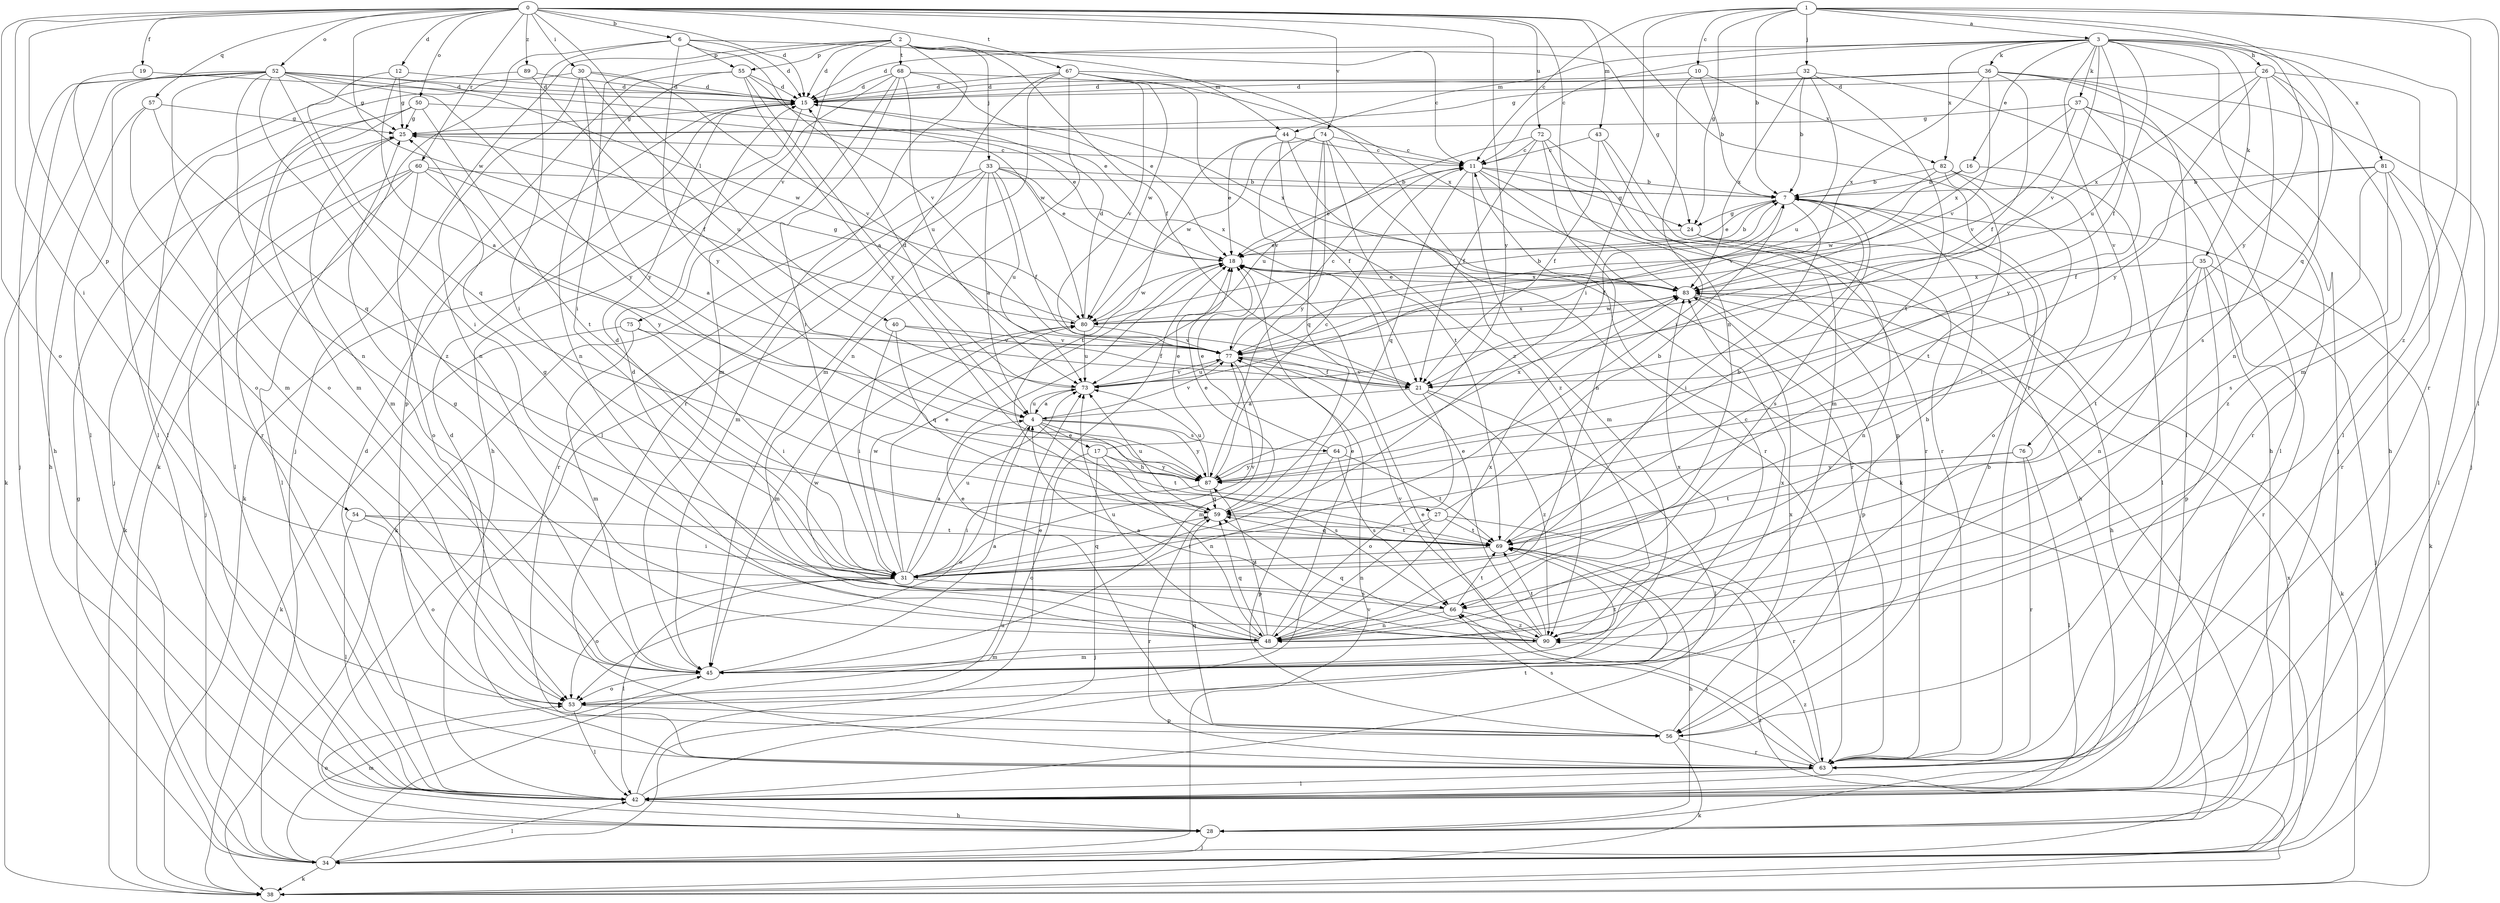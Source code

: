strict digraph  {
0;
1;
2;
3;
4;
6;
7;
10;
11;
12;
15;
16;
17;
18;
19;
21;
24;
25;
26;
27;
28;
30;
31;
32;
33;
34;
35;
36;
37;
38;
40;
42;
43;
44;
45;
48;
50;
52;
53;
54;
55;
56;
57;
59;
60;
63;
64;
66;
67;
68;
69;
72;
73;
74;
75;
76;
77;
80;
81;
82;
83;
87;
89;
90;
0 -> 6  [label=b];
0 -> 12  [label=d];
0 -> 15  [label=d];
0 -> 19  [label=f];
0 -> 30  [label=i];
0 -> 31  [label=i];
0 -> 40  [label=l];
0 -> 43  [label=m];
0 -> 48  [label=n];
0 -> 50  [label=o];
0 -> 52  [label=o];
0 -> 53  [label=o];
0 -> 54  [label=p];
0 -> 57  [label=q];
0 -> 60  [label=r];
0 -> 63  [label=r];
0 -> 67  [label=t];
0 -> 72  [label=u];
0 -> 74  [label=v];
0 -> 80  [label=w];
0 -> 87  [label=y];
0 -> 89  [label=z];
1 -> 3  [label=a];
1 -> 7  [label=b];
1 -> 10  [label=c];
1 -> 11  [label=c];
1 -> 24  [label=g];
1 -> 31  [label=i];
1 -> 32  [label=j];
1 -> 42  [label=l];
1 -> 59  [label=q];
1 -> 63  [label=r];
1 -> 87  [label=y];
2 -> 11  [label=c];
2 -> 15  [label=d];
2 -> 21  [label=f];
2 -> 24  [label=g];
2 -> 31  [label=i];
2 -> 33  [label=j];
2 -> 34  [label=j];
2 -> 55  [label=p];
2 -> 63  [label=r];
2 -> 68  [label=t];
2 -> 75  [label=v];
3 -> 11  [label=c];
3 -> 15  [label=d];
3 -> 16  [label=e];
3 -> 21  [label=f];
3 -> 26  [label=h];
3 -> 34  [label=j];
3 -> 35  [label=k];
3 -> 36  [label=k];
3 -> 37  [label=k];
3 -> 44  [label=m];
3 -> 73  [label=u];
3 -> 76  [label=v];
3 -> 77  [label=v];
3 -> 81  [label=x];
3 -> 82  [label=x];
3 -> 90  [label=z];
4 -> 17  [label=e];
4 -> 27  [label=h];
4 -> 53  [label=o];
4 -> 64  [label=s];
4 -> 69  [label=t];
4 -> 73  [label=u];
4 -> 77  [label=v];
4 -> 87  [label=y];
6 -> 15  [label=d];
6 -> 31  [label=i];
6 -> 38  [label=k];
6 -> 44  [label=m];
6 -> 55  [label=p];
6 -> 77  [label=v];
6 -> 87  [label=y];
7 -> 18  [label=e];
7 -> 21  [label=f];
7 -> 24  [label=g];
7 -> 31  [label=i];
7 -> 38  [label=k];
7 -> 66  [label=s];
10 -> 7  [label=b];
10 -> 15  [label=d];
10 -> 31  [label=i];
10 -> 82  [label=x];
11 -> 7  [label=b];
11 -> 18  [label=e];
11 -> 24  [label=g];
11 -> 28  [label=h];
11 -> 45  [label=m];
11 -> 59  [label=q];
11 -> 63  [label=r];
12 -> 4  [label=a];
12 -> 15  [label=d];
12 -> 25  [label=g];
12 -> 59  [label=q];
15 -> 25  [label=g];
15 -> 38  [label=k];
15 -> 83  [label=x];
16 -> 7  [label=b];
16 -> 42  [label=l];
16 -> 80  [label=w];
17 -> 18  [label=e];
17 -> 34  [label=j];
17 -> 48  [label=n];
17 -> 53  [label=o];
17 -> 66  [label=s];
17 -> 87  [label=y];
18 -> 7  [label=b];
18 -> 80  [label=w];
18 -> 83  [label=x];
19 -> 15  [label=d];
19 -> 53  [label=o];
21 -> 4  [label=a];
21 -> 42  [label=l];
21 -> 53  [label=o];
21 -> 77  [label=v];
21 -> 90  [label=z];
24 -> 18  [label=e];
24 -> 28  [label=h];
24 -> 48  [label=n];
25 -> 11  [label=c];
25 -> 42  [label=l];
25 -> 45  [label=m];
26 -> 15  [label=d];
26 -> 42  [label=l];
26 -> 45  [label=m];
26 -> 48  [label=n];
26 -> 66  [label=s];
26 -> 83  [label=x];
26 -> 87  [label=y];
27 -> 7  [label=b];
27 -> 31  [label=i];
27 -> 48  [label=n];
27 -> 63  [label=r];
27 -> 69  [label=t];
28 -> 34  [label=j];
28 -> 53  [label=o];
30 -> 15  [label=d];
30 -> 42  [label=l];
30 -> 48  [label=n];
30 -> 73  [label=u];
30 -> 77  [label=v];
30 -> 87  [label=y];
31 -> 4  [label=a];
31 -> 15  [label=d];
31 -> 18  [label=e];
31 -> 42  [label=l];
31 -> 53  [label=o];
31 -> 59  [label=q];
31 -> 66  [label=s];
31 -> 73  [label=u];
31 -> 77  [label=v];
31 -> 80  [label=w];
32 -> 7  [label=b];
32 -> 15  [label=d];
32 -> 28  [label=h];
32 -> 69  [label=t];
32 -> 73  [label=u];
32 -> 83  [label=x];
33 -> 4  [label=a];
33 -> 7  [label=b];
33 -> 18  [label=e];
33 -> 21  [label=f];
33 -> 38  [label=k];
33 -> 45  [label=m];
33 -> 63  [label=r];
33 -> 73  [label=u];
33 -> 83  [label=x];
34 -> 25  [label=g];
34 -> 38  [label=k];
34 -> 42  [label=l];
34 -> 45  [label=m];
34 -> 73  [label=u];
34 -> 77  [label=v];
34 -> 83  [label=x];
35 -> 34  [label=j];
35 -> 48  [label=n];
35 -> 56  [label=p];
35 -> 63  [label=r];
35 -> 69  [label=t];
35 -> 83  [label=x];
36 -> 15  [label=d];
36 -> 21  [label=f];
36 -> 25  [label=g];
36 -> 28  [label=h];
36 -> 34  [label=j];
36 -> 42  [label=l];
36 -> 77  [label=v];
36 -> 83  [label=x];
37 -> 25  [label=g];
37 -> 42  [label=l];
37 -> 63  [label=r];
37 -> 77  [label=v];
37 -> 83  [label=x];
37 -> 87  [label=y];
38 -> 69  [label=t];
40 -> 21  [label=f];
40 -> 31  [label=i];
40 -> 59  [label=q];
40 -> 77  [label=v];
42 -> 15  [label=d];
42 -> 18  [label=e];
42 -> 28  [label=h];
42 -> 69  [label=t];
43 -> 11  [label=c];
43 -> 21  [label=f];
43 -> 45  [label=m];
43 -> 63  [label=r];
44 -> 11  [label=c];
44 -> 18  [label=e];
44 -> 21  [label=f];
44 -> 63  [label=r];
44 -> 69  [label=t];
45 -> 4  [label=a];
45 -> 11  [label=c];
45 -> 25  [label=g];
45 -> 53  [label=o];
45 -> 69  [label=t];
45 -> 83  [label=x];
48 -> 7  [label=b];
48 -> 18  [label=e];
48 -> 45  [label=m];
48 -> 59  [label=q];
48 -> 73  [label=u];
48 -> 80  [label=w];
48 -> 83  [label=x];
48 -> 87  [label=y];
50 -> 18  [label=e];
50 -> 25  [label=g];
50 -> 34  [label=j];
50 -> 45  [label=m];
50 -> 63  [label=r];
50 -> 69  [label=t];
52 -> 15  [label=d];
52 -> 18  [label=e];
52 -> 25  [label=g];
52 -> 28  [label=h];
52 -> 31  [label=i];
52 -> 34  [label=j];
52 -> 38  [label=k];
52 -> 42  [label=l];
52 -> 48  [label=n];
52 -> 53  [label=o];
52 -> 80  [label=w];
52 -> 87  [label=y];
52 -> 90  [label=z];
53 -> 42  [label=l];
53 -> 56  [label=p];
54 -> 31  [label=i];
54 -> 42  [label=l];
54 -> 53  [label=o];
54 -> 69  [label=t];
55 -> 4  [label=a];
55 -> 15  [label=d];
55 -> 48  [label=n];
55 -> 56  [label=p];
55 -> 80  [label=w];
55 -> 87  [label=y];
56 -> 7  [label=b];
56 -> 18  [label=e];
56 -> 38  [label=k];
56 -> 59  [label=q];
56 -> 63  [label=r];
56 -> 66  [label=s];
56 -> 83  [label=x];
57 -> 25  [label=g];
57 -> 28  [label=h];
57 -> 45  [label=m];
57 -> 59  [label=q];
59 -> 18  [label=e];
59 -> 63  [label=r];
59 -> 69  [label=t];
59 -> 73  [label=u];
60 -> 4  [label=a];
60 -> 7  [label=b];
60 -> 34  [label=j];
60 -> 38  [label=k];
60 -> 42  [label=l];
60 -> 53  [label=o];
60 -> 87  [label=y];
63 -> 15  [label=d];
63 -> 18  [label=e];
63 -> 42  [label=l];
63 -> 66  [label=s];
63 -> 90  [label=z];
64 -> 18  [label=e];
64 -> 56  [label=p];
64 -> 66  [label=s];
64 -> 69  [label=t];
64 -> 83  [label=x];
64 -> 87  [label=y];
66 -> 25  [label=g];
66 -> 48  [label=n];
66 -> 69  [label=t];
66 -> 90  [label=z];
67 -> 15  [label=d];
67 -> 38  [label=k];
67 -> 42  [label=l];
67 -> 45  [label=m];
67 -> 48  [label=n];
67 -> 77  [label=v];
67 -> 80  [label=w];
67 -> 90  [label=z];
68 -> 15  [label=d];
68 -> 18  [label=e];
68 -> 28  [label=h];
68 -> 31  [label=i];
68 -> 45  [label=m];
68 -> 73  [label=u];
68 -> 83  [label=x];
69 -> 7  [label=b];
69 -> 28  [label=h];
69 -> 31  [label=i];
69 -> 59  [label=q];
72 -> 11  [label=c];
72 -> 21  [label=f];
72 -> 48  [label=n];
72 -> 56  [label=p];
72 -> 63  [label=r];
72 -> 73  [label=u];
73 -> 4  [label=a];
73 -> 15  [label=d];
73 -> 77  [label=v];
74 -> 11  [label=c];
74 -> 59  [label=q];
74 -> 69  [label=t];
74 -> 77  [label=v];
74 -> 80  [label=w];
74 -> 87  [label=y];
74 -> 90  [label=z];
75 -> 31  [label=i];
75 -> 38  [label=k];
75 -> 45  [label=m];
75 -> 77  [label=v];
76 -> 42  [label=l];
76 -> 63  [label=r];
76 -> 69  [label=t];
76 -> 87  [label=y];
77 -> 11  [label=c];
77 -> 21  [label=f];
77 -> 45  [label=m];
77 -> 73  [label=u];
80 -> 7  [label=b];
80 -> 15  [label=d];
80 -> 25  [label=g];
80 -> 45  [label=m];
80 -> 73  [label=u];
80 -> 77  [label=v];
80 -> 83  [label=x];
81 -> 7  [label=b];
81 -> 21  [label=f];
81 -> 42  [label=l];
81 -> 63  [label=r];
81 -> 66  [label=s];
81 -> 90  [label=z];
82 -> 7  [label=b];
82 -> 31  [label=i];
82 -> 53  [label=o];
82 -> 69  [label=t];
82 -> 77  [label=v];
83 -> 18  [label=e];
83 -> 34  [label=j];
83 -> 38  [label=k];
83 -> 56  [label=p];
83 -> 80  [label=w];
87 -> 11  [label=c];
87 -> 31  [label=i];
87 -> 59  [label=q];
87 -> 73  [label=u];
89 -> 15  [label=d];
89 -> 21  [label=f];
89 -> 42  [label=l];
90 -> 4  [label=a];
90 -> 15  [label=d];
90 -> 18  [label=e];
90 -> 45  [label=m];
90 -> 59  [label=q];
90 -> 69  [label=t];
90 -> 77  [label=v];
90 -> 83  [label=x];
}
